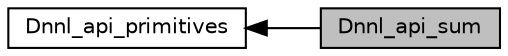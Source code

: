 digraph "Dnnl_api_sum"
{
  edge [fontname="Helvetica",fontsize="10",labelfontname="Helvetica",labelfontsize="10"];
  node [fontname="Helvetica",fontsize="10",shape=box];
  rankdir=LR;
  Node2 [label="Dnnl_api_primitives",height=0.2,width=0.4,color="black", fillcolor="white", style="filled",URL="$group__dnnl__api__primitives.html",tooltip=" "];
  Node1 [label="Dnnl_api_sum",height=0.2,width=0.4,color="black", fillcolor="grey75", style="filled", fontcolor="black",tooltip=" "];
  Node2->Node1 [shape=plaintext, dir="back", style="solid"];
}
